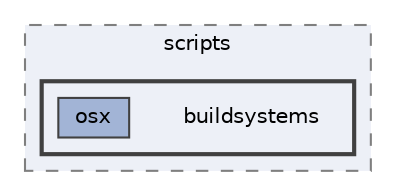 digraph "external/reflect-cpp/vcpkg/scripts/buildsystems"
{
 // LATEX_PDF_SIZE
  bgcolor="transparent";
  edge [fontname=Helvetica,fontsize=10,labelfontname=Helvetica,labelfontsize=10];
  node [fontname=Helvetica,fontsize=10,shape=box,height=0.2,width=0.4];
  compound=true
  subgraph clusterdir_a7873c6a8ed610d3c329ce8a3fc839a9 {
    graph [ bgcolor="#edf0f7", pencolor="grey50", label="scripts", fontname=Helvetica,fontsize=10 style="filled,dashed", URL="dir_a7873c6a8ed610d3c329ce8a3fc839a9.html",tooltip=""]
  subgraph clusterdir_1b03b247785eb439610dcc444aa9c651 {
    graph [ bgcolor="#edf0f7", pencolor="grey25", label="", fontname=Helvetica,fontsize=10 style="filled,bold", URL="dir_1b03b247785eb439610dcc444aa9c651.html",tooltip=""]
    dir_1b03b247785eb439610dcc444aa9c651 [shape=plaintext, label="buildsystems"];
  dir_4ad3309bb786e8e5f452da2ecd5dcdf1 [label="osx", fillcolor="#a2b4d6", color="grey25", style="filled", URL="dir_4ad3309bb786e8e5f452da2ecd5dcdf1.html",tooltip=""];
  }
  }
}
